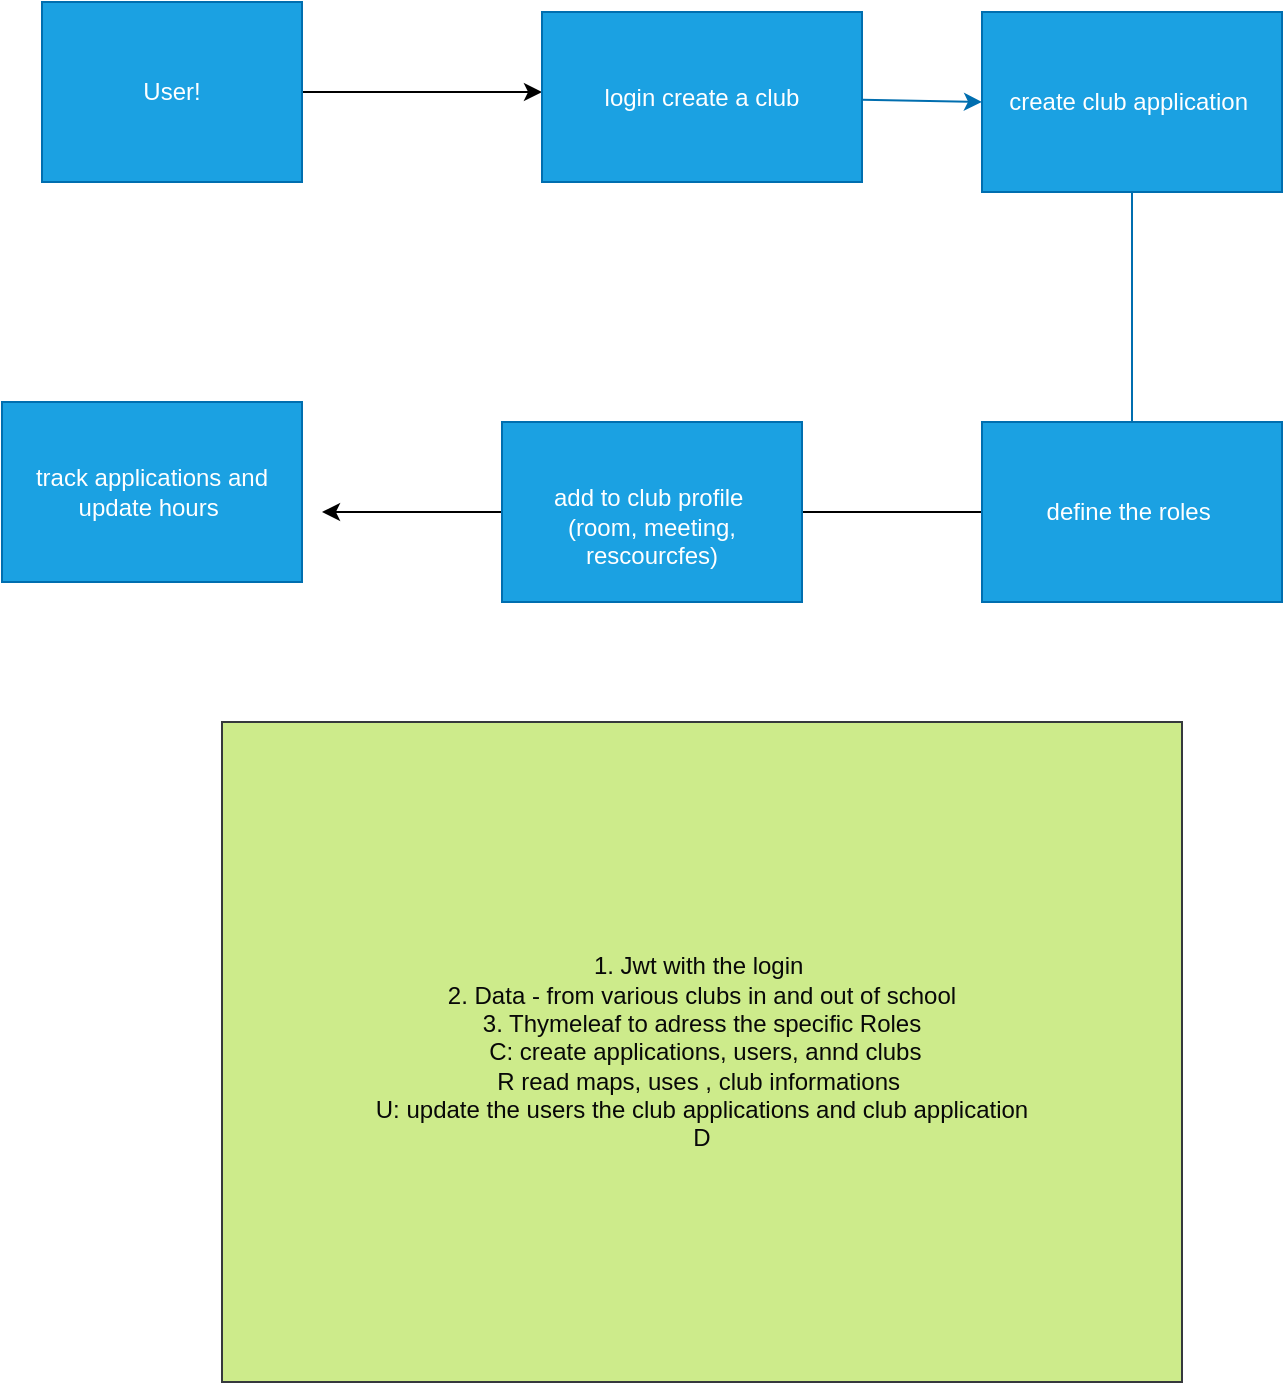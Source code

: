 <mxfile>
    <diagram id="GGKsZ0s25BoG-uR68BqY" name="Page-1">
        <mxGraphModel dx="719" dy="820" grid="1" gridSize="10" guides="1" tooltips="1" connect="1" arrows="1" fold="1" page="1" pageScale="1" pageWidth="850" pageHeight="1100" background="none" math="0" shadow="0">
            <root>
                <mxCell id="0"/>
                <mxCell id="1" parent="0"/>
                <mxCell id="3" style="edgeStyle=none;html=1;" edge="1" parent="1" source="2">
                    <mxGeometry relative="1" as="geometry">
                        <mxPoint x="350" y="85" as="targetPoint"/>
                    </mxGeometry>
                </mxCell>
                <mxCell id="2" value="User!" style="whiteSpace=wrap;html=1;fillColor=#1ba1e2;fontColor=#ffffff;strokeColor=#006EAF;" vertex="1" parent="1">
                    <mxGeometry x="100" y="40" width="130" height="90" as="geometry"/>
                </mxCell>
                <mxCell id="6" style="edgeStyle=none;html=1;entryX=0;entryY=0.5;entryDx=0;entryDy=0;fillColor=#1ba1e2;strokeColor=#006EAF;" edge="1" parent="1" source="4" target="5">
                    <mxGeometry relative="1" as="geometry"/>
                </mxCell>
                <mxCell id="4" value="login create a club" style="whiteSpace=wrap;html=1;fillColor=#1ba1e2;fontColor=#ffffff;strokeColor=#006EAF;" vertex="1" parent="1">
                    <mxGeometry x="350" y="45" width="160" height="85" as="geometry"/>
                </mxCell>
                <mxCell id="7" style="edgeStyle=none;html=1;exitX=0.5;exitY=1;exitDx=0;exitDy=0;fillColor=#1ba1e2;strokeColor=#006EAF;" edge="1" parent="1" source="5">
                    <mxGeometry relative="1" as="geometry">
                        <mxPoint x="645" y="260" as="targetPoint"/>
                    </mxGeometry>
                </mxCell>
                <mxCell id="5" value="create club application&amp;nbsp;" style="whiteSpace=wrap;html=1;fillColor=#1ba1e2;fontColor=#ffffff;strokeColor=#006EAF;" vertex="1" parent="1">
                    <mxGeometry x="570" y="45" width="150" height="90" as="geometry"/>
                </mxCell>
                <mxCell id="9" style="edgeStyle=none;html=1;" edge="1" parent="1" source="8">
                    <mxGeometry relative="1" as="geometry">
                        <mxPoint x="470" y="295" as="targetPoint"/>
                    </mxGeometry>
                </mxCell>
                <mxCell id="8" value="define the roles&amp;nbsp;" style="whiteSpace=wrap;html=1;fillColor=#1ba1e2;fontColor=#ffffff;strokeColor=#006EAF;" vertex="1" parent="1">
                    <mxGeometry x="570" y="250" width="150" height="90" as="geometry"/>
                </mxCell>
                <mxCell id="11" style="edgeStyle=none;html=1;" edge="1" parent="1" source="10">
                    <mxGeometry relative="1" as="geometry">
                        <mxPoint x="240" y="295" as="targetPoint"/>
                    </mxGeometry>
                </mxCell>
                <mxCell id="10" value="&lt;br&gt;add to club profile&amp;nbsp;&lt;br&gt;(room, meeting, rescourcfes)" style="whiteSpace=wrap;html=1;fillColor=#1ba1e2;fontColor=#ffffff;strokeColor=#006EAF;" vertex="1" parent="1">
                    <mxGeometry x="330" y="250" width="150" height="90" as="geometry"/>
                </mxCell>
                <mxCell id="12" value="track applications and update hours&amp;nbsp;" style="whiteSpace=wrap;html=1;fillColor=#1ba1e2;fontColor=#ffffff;strokeColor=#006EAF;" vertex="1" parent="1">
                    <mxGeometry x="80" y="240" width="150" height="90" as="geometry"/>
                </mxCell>
                <mxCell id="14" value="&lt;font color=&quot;#080808&quot;&gt;1. Jwt with the login&amp;nbsp;&lt;br&gt;2. Data - from various clubs in and out of school&lt;br&gt;3. Thymeleaf to adress the specific Roles&lt;br&gt;&amp;nbsp;C: create applications, users, annd clubs&lt;br&gt;R read maps, uses , club informations&amp;nbsp;&lt;br&gt;U: update the users the club applications and club application&lt;br&gt;D&lt;br&gt;&lt;/font&gt;" style="whiteSpace=wrap;html=1;fillColor=#cdeb8b;strokeColor=#36393d;" vertex="1" parent="1">
                    <mxGeometry x="190" y="400" width="480" height="330" as="geometry"/>
                </mxCell>
            </root>
        </mxGraphModel>
    </diagram>
</mxfile>